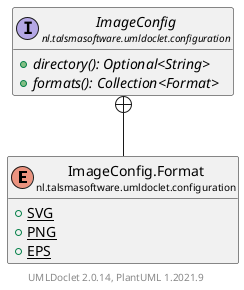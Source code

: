 @startuml
    set namespaceSeparator none
    hide empty fields
    hide empty methods

    enum "<size:14>ImageConfig.Format\n<size:10>nl.talsmasoftware.umldoclet.configuration" as nl.talsmasoftware.umldoclet.configuration.ImageConfig.Format [[ImageConfig.Format.html]] {
        {static} +SVG
        {static} +PNG
        {static} +EPS
    }

    interface "<size:14>ImageConfig\n<size:10>nl.talsmasoftware.umldoclet.configuration" as nl.talsmasoftware.umldoclet.configuration.ImageConfig [[ImageConfig.html]] {
        {abstract} +directory(): Optional<String>
        {abstract} +formats(): Collection<Format>
    }

    nl.talsmasoftware.umldoclet.configuration.ImageConfig +-- nl.talsmasoftware.umldoclet.configuration.ImageConfig.Format

    center footer UMLDoclet 2.0.14, PlantUML 1.2021.9
@enduml
